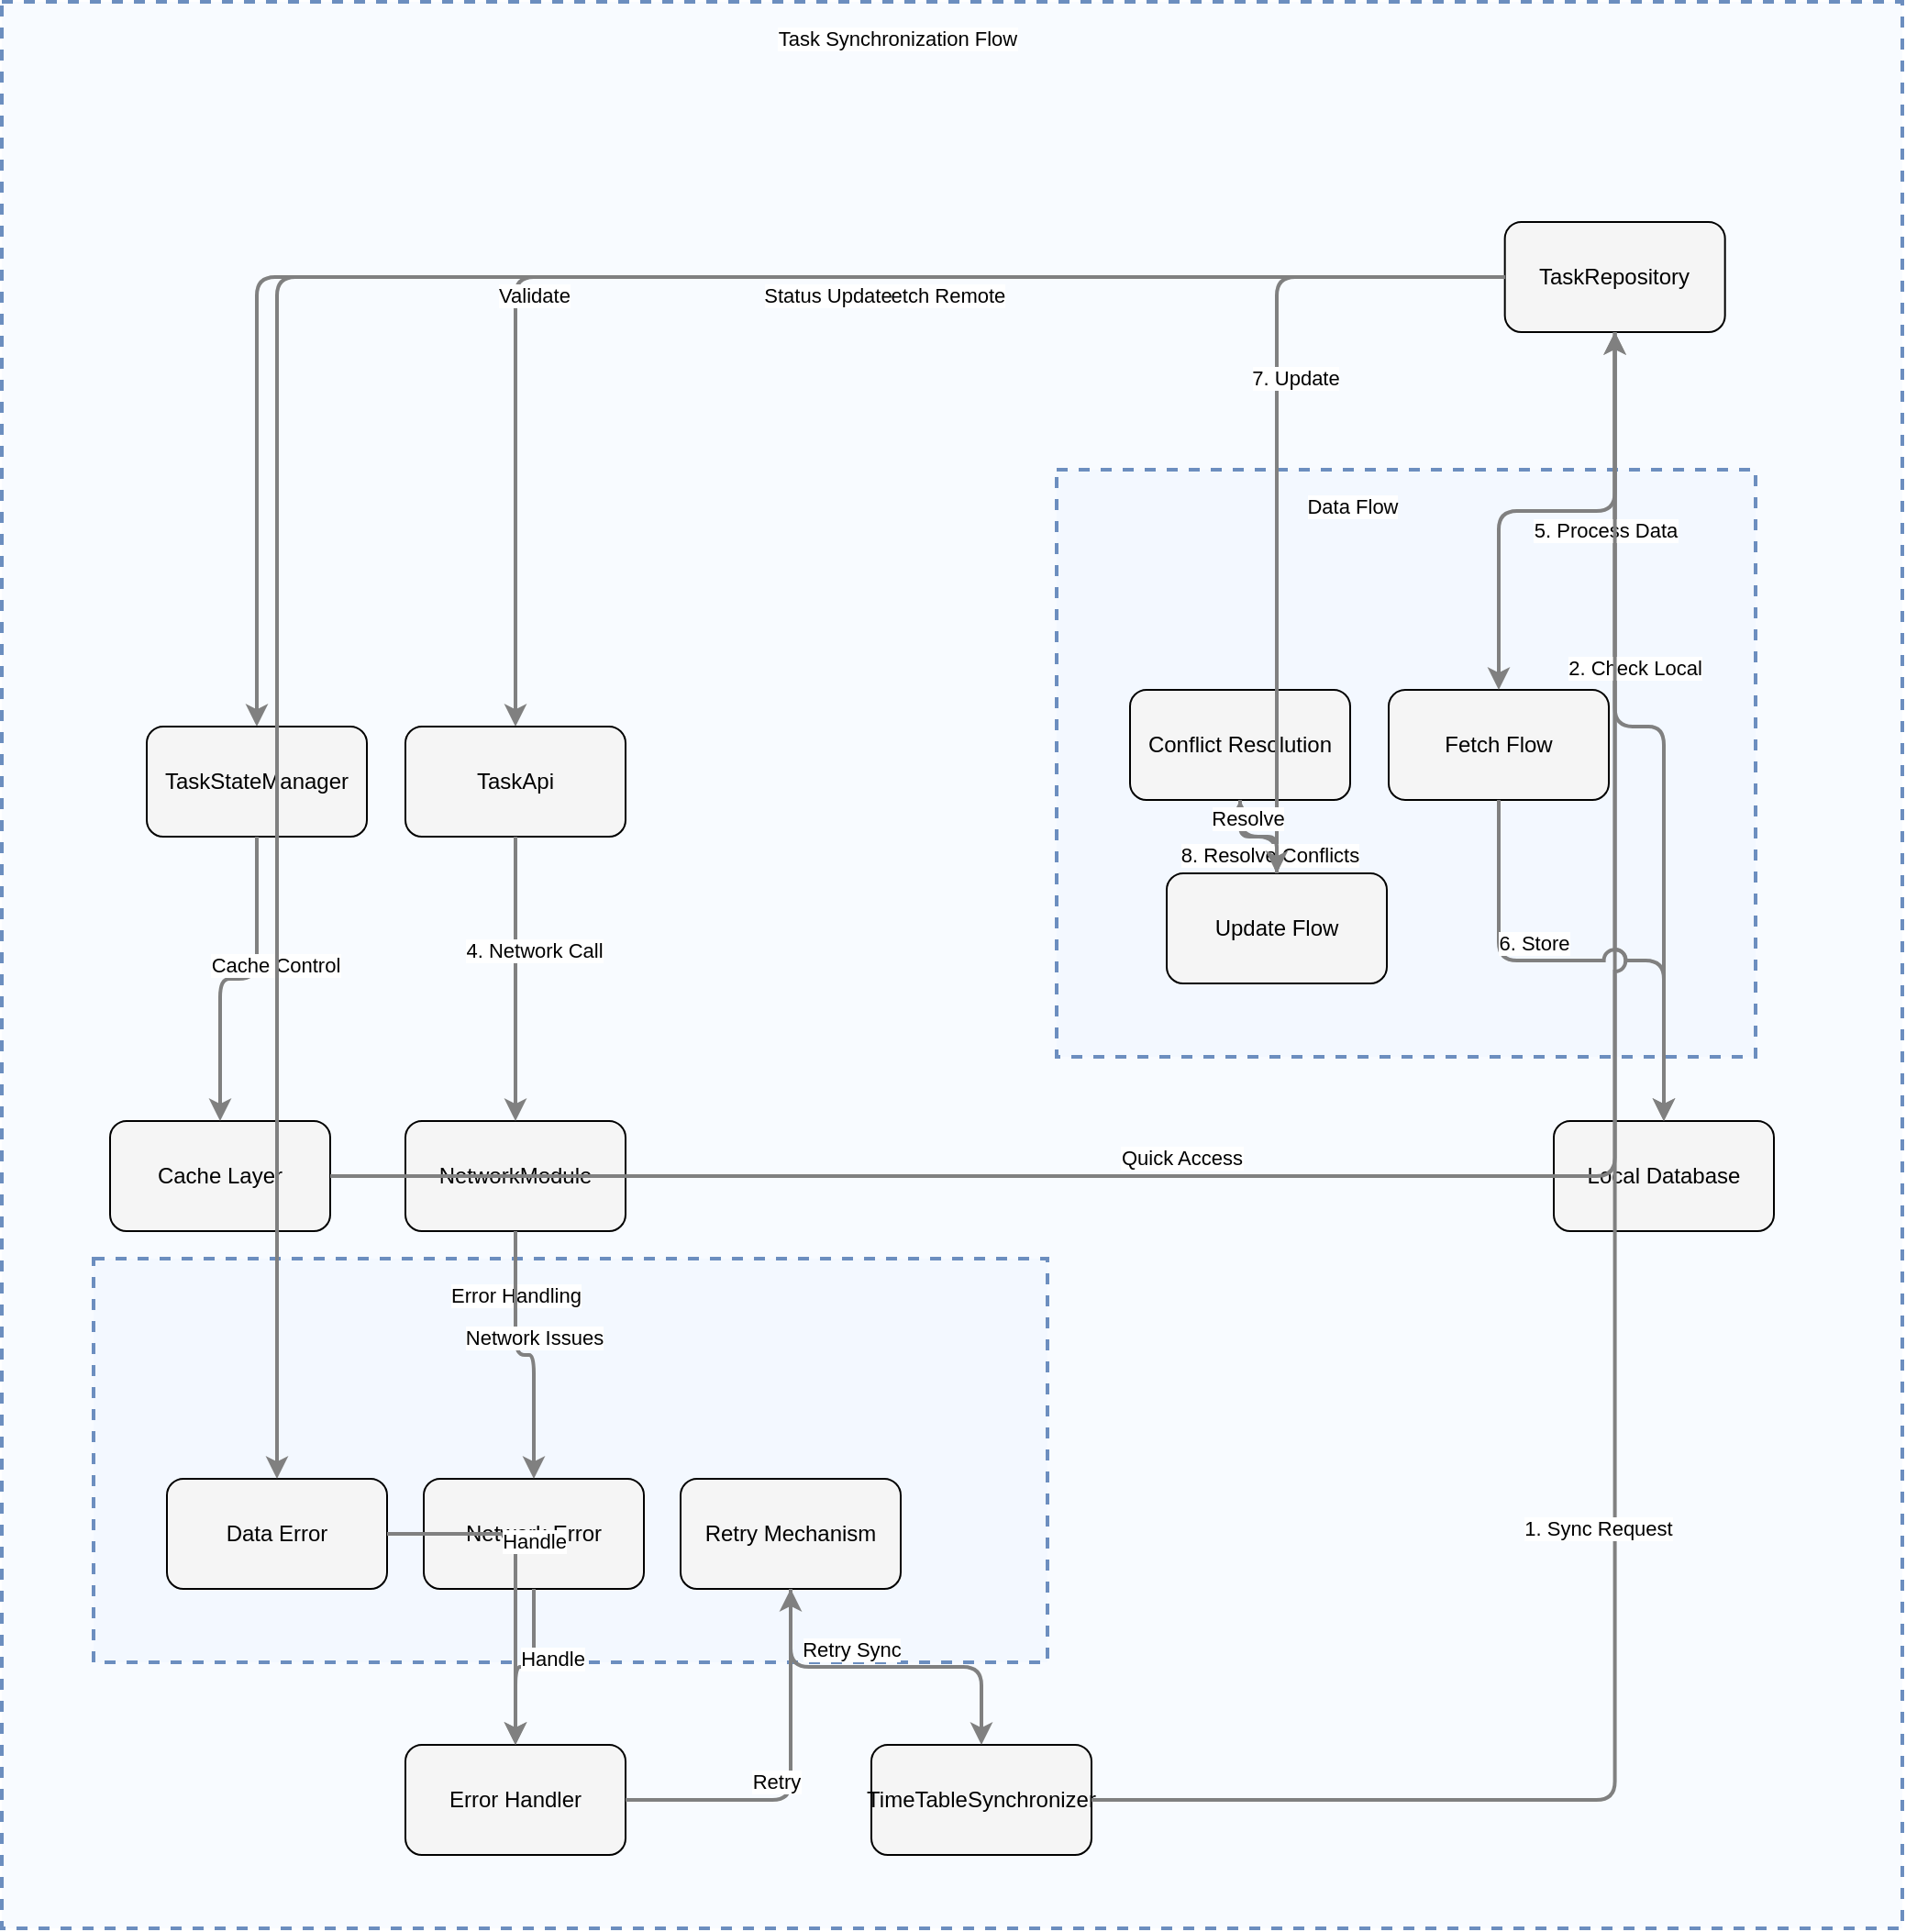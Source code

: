<?xml version="1.0" encoding="UTF-8"?>
      <mxfile version="14.6.5" type="device">
        <diagram id="codeviz-diagram" name="System Diagram">
          <mxGraphModel dx="1000" dy="1000" grid="1" gridSize="10" guides="1" tooltips="1" connect="1" arrows="1" fold="1" page="1" pageScale="1" pageWidth="1169" pageHeight="827" math="0" shadow="0">
            <root>
              <mxCell id="0"/>
              <mxCell id="1" parent="0"/>
              <mxCell id="subGraph1" value="" style="html=1;whiteSpace=wrap;container=1;fillColor=#dae8fc;strokeColor=#6c8ebf;dashed=1;fillOpacity=20;strokeWidth=2;containerType=none;recursiveResize=0;movable=1;resizable=1;autosize=0;dropTarget=0" vertex="1" parent="subGraph2">
                <mxGeometry x="50" y="685" width="520" height="220" as="geometry"/>
              </mxCell>
              <mxCell id="subGraph1_label" value="Error Handling" style="edgeLabel;html=1;align=center;verticalAlign=middle;resizable=0;labelBackgroundColor=white;spacing=5" vertex="1" parent="subGraph2">
                <mxGeometry x="58" y="693" width="444" height="24" as="geometry"/>
              </mxCell>
<mxCell id="subGraph0" value="" style="html=1;whiteSpace=wrap;container=1;fillColor=#dae8fc;strokeColor=#6c8ebf;dashed=1;fillOpacity=20;strokeWidth=2;containerType=none;recursiveResize=0;movable=1;resizable=1;autosize=0;dropTarget=0" vertex="1" parent="subGraph2">
                <mxGeometry x="575" y="255" width="381" height="320" as="geometry"/>
              </mxCell>
              <mxCell id="subGraph0_label" value="Data Flow" style="edgeLabel;html=1;align=center;verticalAlign=middle;resizable=0;labelBackgroundColor=white;spacing=5" vertex="1" parent="subGraph2">
                <mxGeometry x="583" y="263" width="305" height="24" as="geometry"/>
              </mxCell>
<mxCell id="subGraph2" value="" style="html=1;whiteSpace=wrap;container=1;fillColor=#dae8fc;strokeColor=#6c8ebf;dashed=1;fillOpacity=20;strokeWidth=2;containerType=none;recursiveResize=0;movable=1;resizable=1;autosize=0;dropTarget=0" vertex="1" parent="1">
                <mxGeometry x="32" y="22" width="1036" height="1050" as="geometry"/>
              </mxCell>
              <mxCell id="subGraph2_label" value="Task Synchronization Flow" style="edgeLabel;html=1;align=center;verticalAlign=middle;resizable=0;labelBackgroundColor=white;spacing=5" vertex="1" parent="1">
                <mxGeometry x="40" y="30" width="960" height="24" as="geometry"/>
              </mxCell>
              <mxCell id="TimeTableSync" value="TimeTableSynchronizer" style="rounded=1;whiteSpace=wrap;html=1;fillColor=#f5f5f5" vertex="1" parent="subGraph2">
                    <mxGeometry x="474" y="950" width="120" height="60" as="geometry"/>
                  </mxCell>
<mxCell id="TaskRepo" value="TaskRepository" style="rounded=1;whiteSpace=wrap;html=1;fillColor=#f5f5f5" vertex="1" parent="subGraph2">
                    <mxGeometry x="819.333" y="120" width="120" height="60" as="geometry"/>
                  </mxCell>
<mxCell id="TaskApi" value="TaskApi" style="rounded=1;whiteSpace=wrap;html=1;fillColor=#f5f5f5" vertex="1" parent="subGraph2">
                    <mxGeometry x="220" y="395" width="120" height="60" as="geometry"/>
                  </mxCell>
<mxCell id="LocalDB" value="Local Database" style="rounded=1;whiteSpace=wrap;html=1;fillColor=#f5f5f5" vertex="1" parent="subGraph2">
                    <mxGeometry x="846" y="610" width="120" height="60" as="geometry"/>
                  </mxCell>
<mxCell id="NetworkModule" value="NetworkModule" style="rounded=1;whiteSpace=wrap;html=1;fillColor=#f5f5f5" vertex="1" parent="subGraph2">
                    <mxGeometry x="220" y="610" width="120" height="60" as="geometry"/>
                  </mxCell>
<mxCell id="Cache" value="Cache Layer" style="rounded=1;whiteSpace=wrap;html=1;fillColor=#f5f5f5" vertex="1" parent="subGraph2">
                    <mxGeometry x="59" y="610" width="120" height="60" as="geometry"/>
                  </mxCell>
<mxCell id="ErrorHandler" value="Error Handler" style="rounded=1;whiteSpace=wrap;html=1;fillColor=#f5f5f5" vertex="1" parent="subGraph2">
                    <mxGeometry x="220" y="950" width="120" height="60" as="geometry"/>
                  </mxCell>
<mxCell id="StateManager" value="TaskStateManager" style="rounded=1;whiteSpace=wrap;html=1;fillColor=#f5f5f5" vertex="1" parent="subGraph2">
                    <mxGeometry x="79" y="395" width="120" height="60" as="geometry"/>
                  </mxCell>
<mxCell id="FetchFlow" value="Fetch Flow" style="rounded=1;whiteSpace=wrap;html=1;fillColor=#f5f5f5" vertex="1" parent="subGraph0">
                    <mxGeometry x="181" y="120" width="120" height="60" as="geometry"/>
                  </mxCell>
<mxCell id="UpdateFlow" value="Update Flow" style="rounded=1;whiteSpace=wrap;html=1;fillColor=#f5f5f5" vertex="1" parent="subGraph0">
                    <mxGeometry x="60" y="220" width="120" height="60" as="geometry"/>
                  </mxCell>
<mxCell id="ConflictRes" value="Conflict Resolution" style="rounded=1;whiteSpace=wrap;html=1;fillColor=#f5f5f5" vertex="1" parent="subGraph0">
                    <mxGeometry x="40" y="120" width="120" height="60" as="geometry"/>
                  </mxCell>
<mxCell id="NetworkError" value="Network Error" style="rounded=1;whiteSpace=wrap;html=1;fillColor=#f5f5f5" vertex="1" parent="subGraph1">
                    <mxGeometry x="180" y="120" width="120" height="60" as="geometry"/>
                  </mxCell>
<mxCell id="DataError" value="Data Error" style="rounded=1;whiteSpace=wrap;html=1;fillColor=#f5f5f5" vertex="1" parent="subGraph1">
                    <mxGeometry x="40" y="120" width="120" height="60" as="geometry"/>
                  </mxCell>
<mxCell id="RetryMech" value="Retry Mechanism" style="rounded=1;whiteSpace=wrap;html=1;fillColor=#f5f5f5" vertex="1" parent="subGraph1">
                    <mxGeometry x="320" y="120" width="120" height="60" as="geometry"/>
                  </mxCell>
              <mxCell id="edge-L_TimeTableSync_TaskRepo_0" style="edgeStyle=orthogonalEdgeStyle;rounded=1;orthogonalLoop=1;jettySize=auto;html=1;strokeColor=#808080;strokeWidth=2;jumpStyle=arc;jumpSize=10;spacing=15;labelBackgroundColor=white;labelBorderColor=none" edge="1" parent="1" source="TimeTableSync" target="TaskRepo">
                  <mxGeometry relative="1" as="geometry"/>
                </mxCell>
                <mxCell id="edge-L_TimeTableSync_TaskRepo_0_label" value="1. Sync Request" style="edgeLabel;html=1;align=center;verticalAlign=middle;resizable=0;points=[];" vertex="1" connectable="0" parent="edge-L_TimeTableSync_TaskRepo_0">
                  <mxGeometry x="-0.2" y="10" relative="1" as="geometry">
                    <mxPoint as="offset"/>
                  </mxGeometry>
                </mxCell>
<mxCell id="edge-L_TaskRepo_LocalDB_1" style="edgeStyle=orthogonalEdgeStyle;rounded=1;orthogonalLoop=1;jettySize=auto;html=1;strokeColor=#808080;strokeWidth=2;jumpStyle=arc;jumpSize=10;spacing=15;labelBackgroundColor=white;labelBorderColor=none" edge="1" parent="1" source="TaskRepo" target="LocalDB">
                  <mxGeometry relative="1" as="geometry"/>
                </mxCell>
                <mxCell id="edge-L_TaskRepo_LocalDB_1_label" value="2. Check Local" style="edgeLabel;html=1;align=center;verticalAlign=middle;resizable=0;points=[];" vertex="1" connectable="0" parent="edge-L_TaskRepo_LocalDB_1">
                  <mxGeometry x="-0.2" y="10" relative="1" as="geometry">
                    <mxPoint as="offset"/>
                  </mxGeometry>
                </mxCell>
<mxCell id="edge-L_TaskRepo_TaskApi_2" style="edgeStyle=orthogonalEdgeStyle;rounded=1;orthogonalLoop=1;jettySize=auto;html=1;strokeColor=#808080;strokeWidth=2;jumpStyle=arc;jumpSize=10;spacing=15;labelBackgroundColor=white;labelBorderColor=none" edge="1" parent="1" source="TaskRepo" target="TaskApi">
                  <mxGeometry relative="1" as="geometry"/>
                </mxCell>
                <mxCell id="edge-L_TaskRepo_TaskApi_2_label" value="3. Fetch Remote" style="edgeLabel;html=1;align=center;verticalAlign=middle;resizable=0;points=[];" vertex="1" connectable="0" parent="edge-L_TaskRepo_TaskApi_2">
                  <mxGeometry x="-0.2" y="10" relative="1" as="geometry">
                    <mxPoint as="offset"/>
                  </mxGeometry>
                </mxCell>
<mxCell id="edge-L_TaskApi_NetworkModule_3" style="edgeStyle=orthogonalEdgeStyle;rounded=1;orthogonalLoop=1;jettySize=auto;html=1;strokeColor=#808080;strokeWidth=2;jumpStyle=arc;jumpSize=10;spacing=15;labelBackgroundColor=white;labelBorderColor=none" edge="1" parent="1" source="TaskApi" target="NetworkModule">
                  <mxGeometry relative="1" as="geometry"/>
                </mxCell>
                <mxCell id="edge-L_TaskApi_NetworkModule_3_label" value="4. Network Call" style="edgeLabel;html=1;align=center;verticalAlign=middle;resizable=0;points=[];" vertex="1" connectable="0" parent="edge-L_TaskApi_NetworkModule_3">
                  <mxGeometry x="-0.2" y="10" relative="1" as="geometry">
                    <mxPoint as="offset"/>
                  </mxGeometry>
                </mxCell>
<mxCell id="edge-L_TaskRepo_FetchFlow_4" style="edgeStyle=orthogonalEdgeStyle;rounded=1;orthogonalLoop=1;jettySize=auto;html=1;strokeColor=#808080;strokeWidth=2;jumpStyle=arc;jumpSize=10;spacing=15;labelBackgroundColor=white;labelBorderColor=none" edge="1" parent="1" source="TaskRepo" target="FetchFlow">
                  <mxGeometry relative="1" as="geometry"/>
                </mxCell>
                <mxCell id="edge-L_TaskRepo_FetchFlow_4_label" value="5. Process Data" style="edgeLabel;html=1;align=center;verticalAlign=middle;resizable=0;points=[];" vertex="1" connectable="0" parent="edge-L_TaskRepo_FetchFlow_4">
                  <mxGeometry x="-0.2" y="10" relative="1" as="geometry">
                    <mxPoint as="offset"/>
                  </mxGeometry>
                </mxCell>
<mxCell id="edge-L_FetchFlow_LocalDB_5" style="edgeStyle=orthogonalEdgeStyle;rounded=1;orthogonalLoop=1;jettySize=auto;html=1;strokeColor=#808080;strokeWidth=2;jumpStyle=arc;jumpSize=10;spacing=15;labelBackgroundColor=white;labelBorderColor=none" edge="1" parent="1" source="FetchFlow" target="LocalDB">
                  <mxGeometry relative="1" as="geometry"/>
                </mxCell>
                <mxCell id="edge-L_FetchFlow_LocalDB_5_label" value="6. Store" style="edgeLabel;html=1;align=center;verticalAlign=middle;resizable=0;points=[];" vertex="1" connectable="0" parent="edge-L_FetchFlow_LocalDB_5">
                  <mxGeometry x="-0.2" y="10" relative="1" as="geometry">
                    <mxPoint as="offset"/>
                  </mxGeometry>
                </mxCell>
<mxCell id="edge-L_TaskRepo_UpdateFlow_6" style="edgeStyle=orthogonalEdgeStyle;rounded=1;orthogonalLoop=1;jettySize=auto;html=1;strokeColor=#808080;strokeWidth=2;jumpStyle=arc;jumpSize=10;spacing=15;labelBackgroundColor=white;labelBorderColor=none" edge="1" parent="1" source="TaskRepo" target="UpdateFlow">
                  <mxGeometry relative="1" as="geometry"/>
                </mxCell>
                <mxCell id="edge-L_TaskRepo_UpdateFlow_6_label" value="7. Update" style="edgeLabel;html=1;align=center;verticalAlign=middle;resizable=0;points=[];" vertex="1" connectable="0" parent="edge-L_TaskRepo_UpdateFlow_6">
                  <mxGeometry x="-0.2" y="10" relative="1" as="geometry">
                    <mxPoint as="offset"/>
                  </mxGeometry>
                </mxCell>
<mxCell id="edge-L_UpdateFlow_ConflictRes_7" style="edgeStyle=orthogonalEdgeStyle;rounded=1;orthogonalLoop=1;jettySize=auto;html=1;strokeColor=#808080;strokeWidth=2;jumpStyle=arc;jumpSize=10;spacing=15;labelBackgroundColor=white;labelBorderColor=none" edge="1" parent="1" source="UpdateFlow" target="ConflictRes">
                  <mxGeometry relative="1" as="geometry"/>
                </mxCell>
                <mxCell id="edge-L_UpdateFlow_ConflictRes_7_label" value="8. Resolve Conflicts" style="edgeLabel;html=1;align=center;verticalAlign=middle;resizable=0;points=[];" vertex="1" connectable="0" parent="edge-L_UpdateFlow_ConflictRes_7">
                  <mxGeometry x="-0.2" y="10" relative="1" as="geometry">
                    <mxPoint as="offset"/>
                  </mxGeometry>
                </mxCell>
<mxCell id="edge-L_NetworkModule_NetworkError_8" style="edgeStyle=orthogonalEdgeStyle;rounded=1;orthogonalLoop=1;jettySize=auto;html=1;strokeColor=#808080;strokeWidth=2;jumpStyle=arc;jumpSize=10;spacing=15;labelBackgroundColor=white;labelBorderColor=none" edge="1" parent="1" source="NetworkModule" target="NetworkError">
                  <mxGeometry relative="1" as="geometry"/>
                </mxCell>
                <mxCell id="edge-L_NetworkModule_NetworkError_8_label" value="Network Issues" style="edgeLabel;html=1;align=center;verticalAlign=middle;resizable=0;points=[];" vertex="1" connectable="0" parent="edge-L_NetworkModule_NetworkError_8">
                  <mxGeometry x="-0.2" y="10" relative="1" as="geometry">
                    <mxPoint as="offset"/>
                  </mxGeometry>
                </mxCell>
<mxCell id="edge-L_NetworkError_ErrorHandler_9" style="edgeStyle=orthogonalEdgeStyle;rounded=1;orthogonalLoop=1;jettySize=auto;html=1;strokeColor=#808080;strokeWidth=2;jumpStyle=arc;jumpSize=10;spacing=15;labelBackgroundColor=white;labelBorderColor=none" edge="1" parent="1" source="NetworkError" target="ErrorHandler">
                  <mxGeometry relative="1" as="geometry"/>
                </mxCell>
                <mxCell id="edge-L_NetworkError_ErrorHandler_9_label" value="Handle" style="edgeLabel;html=1;align=center;verticalAlign=middle;resizable=0;points=[];" vertex="1" connectable="0" parent="edge-L_NetworkError_ErrorHandler_9">
                  <mxGeometry x="-0.2" y="10" relative="1" as="geometry">
                    <mxPoint as="offset"/>
                  </mxGeometry>
                </mxCell>
<mxCell id="edge-L_DataError_ErrorHandler_10" style="edgeStyle=orthogonalEdgeStyle;rounded=1;orthogonalLoop=1;jettySize=auto;html=1;strokeColor=#808080;strokeWidth=2;jumpStyle=arc;jumpSize=10;spacing=15;labelBackgroundColor=white;labelBorderColor=none" edge="1" parent="1" source="DataError" target="ErrorHandler">
                  <mxGeometry relative="1" as="geometry"/>
                </mxCell>
                <mxCell id="edge-L_DataError_ErrorHandler_10_label" value="Handle" style="edgeLabel;html=1;align=center;verticalAlign=middle;resizable=0;points=[];" vertex="1" connectable="0" parent="edge-L_DataError_ErrorHandler_10">
                  <mxGeometry x="-0.2" y="10" relative="1" as="geometry">
                    <mxPoint as="offset"/>
                  </mxGeometry>
                </mxCell>
<mxCell id="edge-L_ErrorHandler_RetryMech_11" style="edgeStyle=orthogonalEdgeStyle;rounded=1;orthogonalLoop=1;jettySize=auto;html=1;strokeColor=#808080;strokeWidth=2;jumpStyle=arc;jumpSize=10;spacing=15;labelBackgroundColor=white;labelBorderColor=none" edge="1" parent="1" source="ErrorHandler" target="RetryMech">
                  <mxGeometry relative="1" as="geometry"/>
                </mxCell>
                <mxCell id="edge-L_ErrorHandler_RetryMech_11_label" value="Retry" style="edgeLabel;html=1;align=center;verticalAlign=middle;resizable=0;points=[];" vertex="1" connectable="0" parent="edge-L_ErrorHandler_RetryMech_11">
                  <mxGeometry x="-0.2" y="10" relative="1" as="geometry">
                    <mxPoint as="offset"/>
                  </mxGeometry>
                </mxCell>
<mxCell id="edge-L_RetryMech_TimeTableSync_12" style="edgeStyle=orthogonalEdgeStyle;rounded=1;orthogonalLoop=1;jettySize=auto;html=1;strokeColor=#808080;strokeWidth=2;jumpStyle=arc;jumpSize=10;spacing=15;labelBackgroundColor=white;labelBorderColor=none" edge="1" parent="1" source="RetryMech" target="TimeTableSync">
                  <mxGeometry relative="1" as="geometry"/>
                </mxCell>
                <mxCell id="edge-L_RetryMech_TimeTableSync_12_label" value="Retry Sync" style="edgeLabel;html=1;align=center;verticalAlign=middle;resizable=0;points=[];" vertex="1" connectable="0" parent="edge-L_RetryMech_TimeTableSync_12">
                  <mxGeometry x="-0.2" y="10" relative="1" as="geometry">
                    <mxPoint as="offset"/>
                  </mxGeometry>
                </mxCell>
<mxCell id="edge-L_TaskRepo_StateManager_13" style="edgeStyle=orthogonalEdgeStyle;rounded=1;orthogonalLoop=1;jettySize=auto;html=1;strokeColor=#808080;strokeWidth=2;jumpStyle=arc;jumpSize=10;spacing=15;labelBackgroundColor=white;labelBorderColor=none" edge="1" parent="1" source="TaskRepo" target="StateManager">
                  <mxGeometry relative="1" as="geometry"/>
                </mxCell>
                <mxCell id="edge-L_TaskRepo_StateManager_13_label" value="Status Update" style="edgeLabel;html=1;align=center;verticalAlign=middle;resizable=0;points=[];" vertex="1" connectable="0" parent="edge-L_TaskRepo_StateManager_13">
                  <mxGeometry x="-0.2" y="10" relative="1" as="geometry">
                    <mxPoint as="offset"/>
                  </mxGeometry>
                </mxCell>
<mxCell id="edge-L_StateManager_Cache_14" style="edgeStyle=orthogonalEdgeStyle;rounded=1;orthogonalLoop=1;jettySize=auto;html=1;strokeColor=#808080;strokeWidth=2;jumpStyle=arc;jumpSize=10;spacing=15;labelBackgroundColor=white;labelBorderColor=none" edge="1" parent="1" source="StateManager" target="Cache">
                  <mxGeometry relative="1" as="geometry"/>
                </mxCell>
                <mxCell id="edge-L_StateManager_Cache_14_label" value="Cache Control" style="edgeLabel;html=1;align=center;verticalAlign=middle;resizable=0;points=[];" vertex="1" connectable="0" parent="edge-L_StateManager_Cache_14">
                  <mxGeometry x="-0.2" y="10" relative="1" as="geometry">
                    <mxPoint as="offset"/>
                  </mxGeometry>
                </mxCell>
<mxCell id="edge-L_Cache_TaskRepo_15" style="edgeStyle=orthogonalEdgeStyle;rounded=1;orthogonalLoop=1;jettySize=auto;html=1;strokeColor=#808080;strokeWidth=2;jumpStyle=arc;jumpSize=10;spacing=15;labelBackgroundColor=white;labelBorderColor=none" edge="1" parent="1" source="Cache" target="TaskRepo">
                  <mxGeometry relative="1" as="geometry"/>
                </mxCell>
                <mxCell id="edge-L_Cache_TaskRepo_15_label" value="Quick Access" style="edgeLabel;html=1;align=center;verticalAlign=middle;resizable=0;points=[];" vertex="1" connectable="0" parent="edge-L_Cache_TaskRepo_15">
                  <mxGeometry x="-0.2" y="10" relative="1" as="geometry">
                    <mxPoint as="offset"/>
                  </mxGeometry>
                </mxCell>
<mxCell id="edge-L_TaskRepo_DataError_16" style="edgeStyle=orthogonalEdgeStyle;rounded=1;orthogonalLoop=1;jettySize=auto;html=1;strokeColor=#808080;strokeWidth=2;jumpStyle=arc;jumpSize=10;spacing=15;labelBackgroundColor=white;labelBorderColor=none" edge="1" parent="1" source="TaskRepo" target="DataError">
                  <mxGeometry relative="1" as="geometry"/>
                </mxCell>
                <mxCell id="edge-L_TaskRepo_DataError_16_label" value="Validate" style="edgeLabel;html=1;align=center;verticalAlign=middle;resizable=0;points=[];" vertex="1" connectable="0" parent="edge-L_TaskRepo_DataError_16">
                  <mxGeometry x="-0.2" y="10" relative="1" as="geometry">
                    <mxPoint as="offset"/>
                  </mxGeometry>
                </mxCell>
<mxCell id="edge-L_ConflictRes_UpdateFlow_17" style="edgeStyle=orthogonalEdgeStyle;rounded=1;orthogonalLoop=1;jettySize=auto;html=1;strokeColor=#808080;strokeWidth=2;jumpStyle=arc;jumpSize=10;spacing=15;labelBackgroundColor=white;labelBorderColor=none" edge="1" parent="1" source="ConflictRes" target="UpdateFlow">
                  <mxGeometry relative="1" as="geometry"/>
                </mxCell>
                <mxCell id="edge-L_ConflictRes_UpdateFlow_17_label" value="Resolve" style="edgeLabel;html=1;align=center;verticalAlign=middle;resizable=0;points=[];" vertex="1" connectable="0" parent="edge-L_ConflictRes_UpdateFlow_17">
                  <mxGeometry x="-0.2" y="10" relative="1" as="geometry">
                    <mxPoint as="offset"/>
                  </mxGeometry>
                </mxCell>
            </root>
          </mxGraphModel>
        </diagram>
      </mxfile>